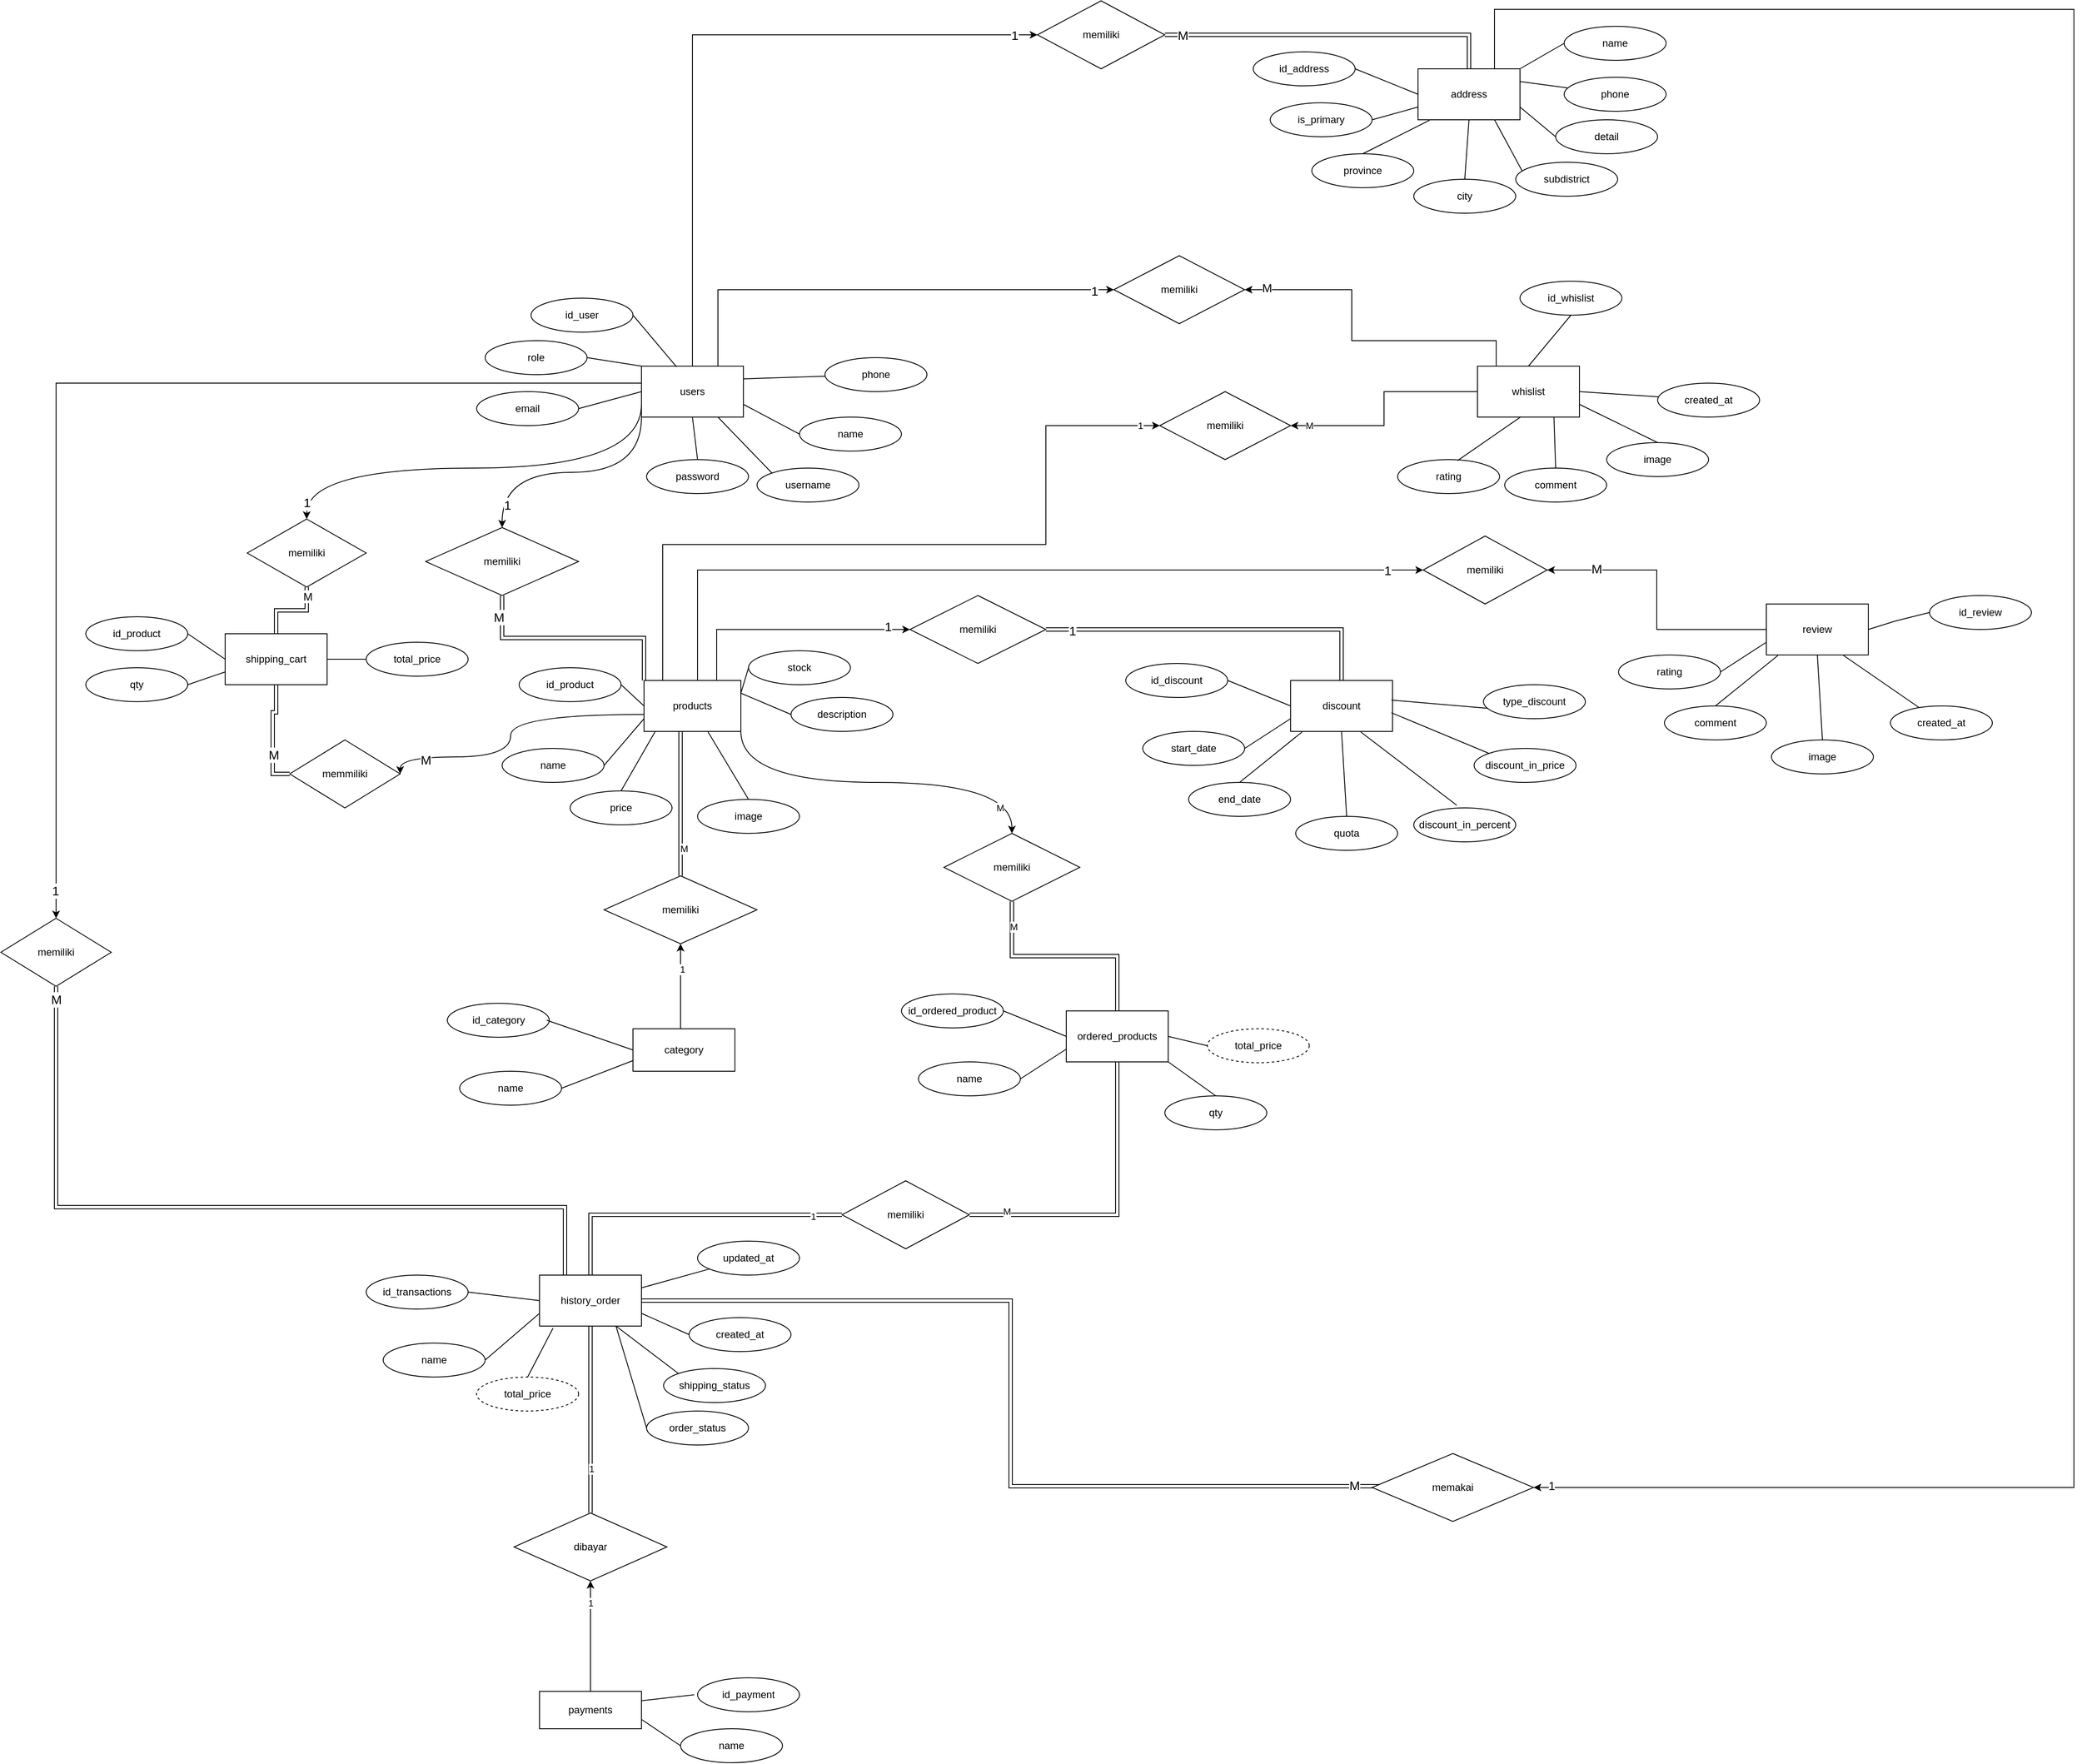 <mxfile version="24.4.9" type="device">
  <diagram name="Halaman-1" id="Becze33CYcbpXXtqgKFk">
    <mxGraphModel dx="3217" dy="2401" grid="1" gridSize="10" guides="1" tooltips="1" connect="1" arrows="1" fold="1" page="1" pageScale="1" pageWidth="827" pageHeight="1169" math="0" shadow="0">
      <root>
        <mxCell id="0" />
        <mxCell id="1" parent="0" />
        <mxCell id="c9S6Pdu7FSoXvYtG5_ky-173" style="rounded=0;orthogonalLoop=1;jettySize=auto;html=1;exitX=0.5;exitY=0;exitDx=0;exitDy=0;entryX=0;entryY=0.5;entryDx=0;entryDy=0;edgeStyle=orthogonalEdgeStyle;" parent="1" source="c9S6Pdu7FSoXvYtG5_ky-1" target="c9S6Pdu7FSoXvYtG5_ky-171" edge="1">
          <mxGeometry relative="1" as="geometry" />
        </mxCell>
        <mxCell id="c9S6Pdu7FSoXvYtG5_ky-220" value="1" style="edgeLabel;html=1;align=center;verticalAlign=middle;resizable=0;points=[];fontSize=15;" parent="c9S6Pdu7FSoXvYtG5_ky-173" vertex="1" connectable="0">
          <mxGeometry x="0.911" relative="1" as="geometry">
            <mxPoint x="8" as="offset" />
          </mxGeometry>
        </mxCell>
        <mxCell id="c9S6Pdu7FSoXvYtG5_ky-180" style="rounded=0;orthogonalLoop=1;jettySize=auto;html=1;exitX=0;exitY=1;exitDx=0;exitDy=0;entryX=0.5;entryY=0;entryDx=0;entryDy=0;edgeStyle=orthogonalEdgeStyle;elbow=vertical;curved=1;" parent="1" source="c9S6Pdu7FSoXvYtG5_ky-1" target="c9S6Pdu7FSoXvYtG5_ky-179" edge="1">
          <mxGeometry relative="1" as="geometry" />
        </mxCell>
        <mxCell id="c9S6Pdu7FSoXvYtG5_ky-238" value="1" style="edgeLabel;html=1;align=center;verticalAlign=middle;resizable=0;points=[];fontSize=15;" parent="c9S6Pdu7FSoXvYtG5_ky-180" vertex="1" connectable="0">
          <mxGeometry x="0.816" y="6" relative="1" as="geometry">
            <mxPoint as="offset" />
          </mxGeometry>
        </mxCell>
        <mxCell id="c9S6Pdu7FSoXvYtG5_ky-202" style="edgeStyle=orthogonalEdgeStyle;rounded=0;orthogonalLoop=1;jettySize=auto;html=1;exitX=0.75;exitY=0;exitDx=0;exitDy=0;entryX=0;entryY=0.5;entryDx=0;entryDy=0;" parent="1" source="c9S6Pdu7FSoXvYtG5_ky-1" target="c9S6Pdu7FSoXvYtG5_ky-200" edge="1">
          <mxGeometry relative="1" as="geometry">
            <mxPoint x="1040" y="120" as="targetPoint" />
            <Array as="points">
              <mxPoint x="504" y="120" />
            </Array>
          </mxGeometry>
        </mxCell>
        <mxCell id="c9S6Pdu7FSoXvYtG5_ky-222" value="1" style="edgeLabel;html=1;align=center;verticalAlign=middle;resizable=0;points=[];fontSize=15;" parent="c9S6Pdu7FSoXvYtG5_ky-202" vertex="1" connectable="0">
          <mxGeometry x="0.857" y="-1" relative="1" as="geometry">
            <mxPoint x="17" as="offset" />
          </mxGeometry>
        </mxCell>
        <mxCell id="c9S6Pdu7FSoXvYtG5_ky-1" value="users" style="rounded=0;whiteSpace=wrap;html=1;" parent="1" vertex="1">
          <mxGeometry x="414" y="210" width="120" height="60" as="geometry" />
        </mxCell>
        <mxCell id="c9S6Pdu7FSoXvYtG5_ky-2" value="id_user" style="ellipse;whiteSpace=wrap;html=1;" parent="1" vertex="1">
          <mxGeometry x="284" y="130" width="120" height="40" as="geometry" />
        </mxCell>
        <mxCell id="c9S6Pdu7FSoXvYtG5_ky-3" value="role" style="ellipse;whiteSpace=wrap;html=1;" parent="1" vertex="1">
          <mxGeometry x="230" y="180" width="120" height="40" as="geometry" />
        </mxCell>
        <mxCell id="c9S6Pdu7FSoXvYtG5_ky-4" value="email" style="ellipse;whiteSpace=wrap;html=1;" parent="1" vertex="1">
          <mxGeometry x="220" y="240" width="120" height="40" as="geometry" />
        </mxCell>
        <mxCell id="c9S6Pdu7FSoXvYtG5_ky-5" value="password" style="ellipse;whiteSpace=wrap;html=1;" parent="1" vertex="1">
          <mxGeometry x="420" y="320" width="120" height="40" as="geometry" />
        </mxCell>
        <mxCell id="c9S6Pdu7FSoXvYtG5_ky-6" value="username" style="ellipse;whiteSpace=wrap;html=1;" parent="1" vertex="1">
          <mxGeometry x="550" y="330" width="120" height="40" as="geometry" />
        </mxCell>
        <mxCell id="c9S6Pdu7FSoXvYtG5_ky-7" value="name&lt;span style=&quot;color: rgba(0, 0, 0, 0); font-family: monospace; font-size: 0px; text-align: start; text-wrap: nowrap;&quot;&gt;%3CmxGraphModel%3E%3Croot%3E%3CmxCell%20id%3D%220%22%2F%3E%3CmxCell%20id%3D%221%22%20parent%3D%220%22%2F%3E%3CmxCell%20id%3D%222%22%20value%3D%22username%22%20style%3D%22ellipse%3BwhiteSpace%3Dwrap%3Bhtml%3D1%3B%22%20vertex%3D%221%22%20parent%3D%221%22%3E%3CmxGeometry%20x%3D%22520%22%20y%3D%22320%22%20width%3D%22120%22%20height%3D%2240%22%20as%3D%22geometry%22%2F%3E%3C%2FmxCell%3E%3C%2Froot%3E%3C%2FmxGraphModel%3E&lt;/span&gt;" style="ellipse;whiteSpace=wrap;html=1;" parent="1" vertex="1">
          <mxGeometry x="600" y="270" width="120" height="40" as="geometry" />
        </mxCell>
        <mxCell id="c9S6Pdu7FSoXvYtG5_ky-8" value="phone" style="ellipse;whiteSpace=wrap;html=1;" parent="1" vertex="1">
          <mxGeometry x="630" y="200" width="120" height="40" as="geometry" />
        </mxCell>
        <mxCell id="c9S6Pdu7FSoXvYtG5_ky-9" value="" style="endArrow=none;html=1;rounded=0;exitX=1;exitY=0.5;exitDx=0;exitDy=0;entryX=0.344;entryY=0.014;entryDx=0;entryDy=0;entryPerimeter=0;" parent="1" source="c9S6Pdu7FSoXvYtG5_ky-2" target="c9S6Pdu7FSoXvYtG5_ky-1" edge="1">
          <mxGeometry width="50" height="50" relative="1" as="geometry">
            <mxPoint x="500" y="320" as="sourcePoint" />
            <mxPoint x="550" y="270" as="targetPoint" />
          </mxGeometry>
        </mxCell>
        <mxCell id="c9S6Pdu7FSoXvYtG5_ky-10" value="" style="endArrow=none;html=1;rounded=0;exitX=1;exitY=0.5;exitDx=0;exitDy=0;entryX=0;entryY=0;entryDx=0;entryDy=0;" parent="1" source="c9S6Pdu7FSoXvYtG5_ky-3" target="c9S6Pdu7FSoXvYtG5_ky-1" edge="1">
          <mxGeometry width="50" height="50" relative="1" as="geometry">
            <mxPoint x="410" y="330" as="sourcePoint" />
            <mxPoint x="460" y="280" as="targetPoint" />
          </mxGeometry>
        </mxCell>
        <mxCell id="c9S6Pdu7FSoXvYtG5_ky-11" value="" style="endArrow=none;html=1;rounded=0;exitX=1;exitY=0.5;exitDx=0;exitDy=0;entryX=0;entryY=0.5;entryDx=0;entryDy=0;" parent="1" source="c9S6Pdu7FSoXvYtG5_ky-4" target="c9S6Pdu7FSoXvYtG5_ky-1" edge="1">
          <mxGeometry width="50" height="50" relative="1" as="geometry">
            <mxPoint x="370" y="300" as="sourcePoint" />
            <mxPoint x="410" y="240" as="targetPoint" />
          </mxGeometry>
        </mxCell>
        <mxCell id="c9S6Pdu7FSoXvYtG5_ky-12" value="" style="endArrow=none;html=1;rounded=0;exitX=0.5;exitY=0;exitDx=0;exitDy=0;entryX=0.5;entryY=1;entryDx=0;entryDy=0;" parent="1" source="c9S6Pdu7FSoXvYtG5_ky-5" target="c9S6Pdu7FSoXvYtG5_ky-1" edge="1">
          <mxGeometry width="50" height="50" relative="1" as="geometry">
            <mxPoint x="364" y="340" as="sourcePoint" />
            <mxPoint x="438" y="281" as="targetPoint" />
          </mxGeometry>
        </mxCell>
        <mxCell id="c9S6Pdu7FSoXvYtG5_ky-13" value="" style="endArrow=none;html=1;rounded=0;exitX=0;exitY=0;exitDx=0;exitDy=0;entryX=0.75;entryY=1;entryDx=0;entryDy=0;" parent="1" source="c9S6Pdu7FSoXvYtG5_ky-6" target="c9S6Pdu7FSoXvYtG5_ky-1" edge="1">
          <mxGeometry width="50" height="50" relative="1" as="geometry">
            <mxPoint x="490" y="380" as="sourcePoint" />
            <mxPoint x="484" y="280" as="targetPoint" />
          </mxGeometry>
        </mxCell>
        <mxCell id="c9S6Pdu7FSoXvYtG5_ky-14" value="" style="endArrow=none;html=1;rounded=0;exitX=0;exitY=0.5;exitDx=0;exitDy=0;entryX=1;entryY=0.75;entryDx=0;entryDy=0;" parent="1" source="c9S6Pdu7FSoXvYtG5_ky-7" target="c9S6Pdu7FSoXvYtG5_ky-1" edge="1">
          <mxGeometry width="50" height="50" relative="1" as="geometry">
            <mxPoint x="559" y="353" as="sourcePoint" />
            <mxPoint x="514" y="280" as="targetPoint" />
          </mxGeometry>
        </mxCell>
        <mxCell id="c9S6Pdu7FSoXvYtG5_ky-15" value="" style="endArrow=none;html=1;rounded=0;entryX=1;entryY=0.25;entryDx=0;entryDy=0;" parent="1" source="c9S6Pdu7FSoXvYtG5_ky-8" target="c9S6Pdu7FSoXvYtG5_ky-1" edge="1">
          <mxGeometry width="50" height="50" relative="1" as="geometry">
            <mxPoint x="610" y="300" as="sourcePoint" />
            <mxPoint x="544" y="265" as="targetPoint" />
          </mxGeometry>
        </mxCell>
        <mxCell id="c9S6Pdu7FSoXvYtG5_ky-174" style="edgeStyle=orthogonalEdgeStyle;rounded=0;orthogonalLoop=1;jettySize=auto;html=1;exitX=0.5;exitY=0;exitDx=0;exitDy=0;entryX=1;entryY=0.5;entryDx=0;entryDy=0;shape=link;" parent="1" source="c9S6Pdu7FSoXvYtG5_ky-16" target="c9S6Pdu7FSoXvYtG5_ky-171" edge="1">
          <mxGeometry relative="1" as="geometry" />
        </mxCell>
        <mxCell id="c9S6Pdu7FSoXvYtG5_ky-221" value="M" style="edgeLabel;html=1;align=center;verticalAlign=middle;resizable=0;points=[];fontSize=15;" parent="c9S6Pdu7FSoXvYtG5_ky-174" vertex="1" connectable="0">
          <mxGeometry x="0.812" relative="1" as="geometry">
            <mxPoint x="-17" as="offset" />
          </mxGeometry>
        </mxCell>
        <mxCell id="c9S6Pdu7FSoXvYtG5_ky-218" style="edgeStyle=orthogonalEdgeStyle;rounded=0;orthogonalLoop=1;jettySize=auto;html=1;exitX=0.75;exitY=0;exitDx=0;exitDy=0;entryX=1;entryY=0.5;entryDx=0;entryDy=0;" parent="1" source="c9S6Pdu7FSoXvYtG5_ky-16" target="c9S6Pdu7FSoXvYtG5_ky-217" edge="1">
          <mxGeometry relative="1" as="geometry">
            <Array as="points">
              <mxPoint x="1418" y="-210" />
              <mxPoint x="2100" y="-210" />
              <mxPoint x="2100" y="1530" />
            </Array>
          </mxGeometry>
        </mxCell>
        <mxCell id="c9S6Pdu7FSoXvYtG5_ky-235" value="1" style="edgeLabel;html=1;align=center;verticalAlign=middle;resizable=0;points=[];fontSize=14;" parent="c9S6Pdu7FSoXvYtG5_ky-218" vertex="1" connectable="0">
          <mxGeometry x="0.976" y="-2" relative="1" as="geometry">
            <mxPoint x="-17" as="offset" />
          </mxGeometry>
        </mxCell>
        <mxCell id="c9S6Pdu7FSoXvYtG5_ky-16" value="address" style="rounded=0;whiteSpace=wrap;html=1;" parent="1" vertex="1">
          <mxGeometry x="1328" y="-140" width="120" height="60" as="geometry" />
        </mxCell>
        <mxCell id="c9S6Pdu7FSoXvYtG5_ky-17" value="id_address" style="ellipse;whiteSpace=wrap;html=1;" parent="1" vertex="1">
          <mxGeometry x="1134" y="-160" width="120" height="40" as="geometry" />
        </mxCell>
        <mxCell id="c9S6Pdu7FSoXvYtG5_ky-18" value="is_primary" style="ellipse;whiteSpace=wrap;html=1;" parent="1" vertex="1">
          <mxGeometry x="1154" y="-100" width="120" height="40" as="geometry" />
        </mxCell>
        <mxCell id="c9S6Pdu7FSoXvYtG5_ky-19" value="province" style="ellipse;whiteSpace=wrap;html=1;" parent="1" vertex="1">
          <mxGeometry x="1203" y="-40" width="120" height="40" as="geometry" />
        </mxCell>
        <mxCell id="c9S6Pdu7FSoXvYtG5_ky-20" value="city" style="ellipse;whiteSpace=wrap;html=1;" parent="1" vertex="1">
          <mxGeometry x="1323" y="-10" width="120" height="40" as="geometry" />
        </mxCell>
        <mxCell id="c9S6Pdu7FSoXvYtG5_ky-21" value="subdistrict" style="ellipse;whiteSpace=wrap;html=1;" parent="1" vertex="1">
          <mxGeometry x="1443" y="-30" width="120" height="40" as="geometry" />
        </mxCell>
        <mxCell id="c9S6Pdu7FSoXvYtG5_ky-22" value="detail" style="ellipse;whiteSpace=wrap;html=1;" parent="1" vertex="1">
          <mxGeometry x="1490" y="-80" width="120" height="40" as="geometry" />
        </mxCell>
        <mxCell id="c9S6Pdu7FSoXvYtG5_ky-23" value="phone" style="ellipse;whiteSpace=wrap;html=1;" parent="1" vertex="1">
          <mxGeometry x="1500" y="-130" width="120" height="40" as="geometry" />
        </mxCell>
        <mxCell id="c9S6Pdu7FSoXvYtG5_ky-24" value="" style="endArrow=none;html=1;rounded=0;exitX=1;exitY=0.5;exitDx=0;exitDy=0;entryX=0;entryY=0.5;entryDx=0;entryDy=0;" parent="1" source="c9S6Pdu7FSoXvYtG5_ky-17" target="c9S6Pdu7FSoXvYtG5_ky-16" edge="1">
          <mxGeometry width="50" height="50" relative="1" as="geometry">
            <mxPoint x="1414" y="-30" as="sourcePoint" />
            <mxPoint x="1464" y="-80" as="targetPoint" />
          </mxGeometry>
        </mxCell>
        <mxCell id="c9S6Pdu7FSoXvYtG5_ky-25" value="" style="endArrow=none;html=1;rounded=0;exitX=1;exitY=0.5;exitDx=0;exitDy=0;entryX=0;entryY=0.75;entryDx=0;entryDy=0;" parent="1" source="c9S6Pdu7FSoXvYtG5_ky-18" target="c9S6Pdu7FSoXvYtG5_ky-16" edge="1">
          <mxGeometry width="50" height="50" relative="1" as="geometry">
            <mxPoint x="1324" y="-20" as="sourcePoint" />
            <mxPoint x="1374" y="-70" as="targetPoint" />
          </mxGeometry>
        </mxCell>
        <mxCell id="c9S6Pdu7FSoXvYtG5_ky-26" value="" style="endArrow=none;html=1;rounded=0;exitX=0.5;exitY=0;exitDx=0;exitDy=0;entryX=0.113;entryY=1.01;entryDx=0;entryDy=0;entryPerimeter=0;" parent="1" source="c9S6Pdu7FSoXvYtG5_ky-19" target="c9S6Pdu7FSoXvYtG5_ky-16" edge="1">
          <mxGeometry width="50" height="50" relative="1" as="geometry">
            <mxPoint x="1284" y="-50" as="sourcePoint" />
            <mxPoint x="1334" y="-70" as="targetPoint" />
          </mxGeometry>
        </mxCell>
        <mxCell id="c9S6Pdu7FSoXvYtG5_ky-27" value="" style="endArrow=none;html=1;rounded=0;exitX=0.5;exitY=0;exitDx=0;exitDy=0;entryX=0.5;entryY=1;entryDx=0;entryDy=0;" parent="1" source="c9S6Pdu7FSoXvYtG5_ky-20" target="c9S6Pdu7FSoXvYtG5_ky-16" edge="1">
          <mxGeometry width="50" height="50" relative="1" as="geometry">
            <mxPoint x="1278" y="-10" as="sourcePoint" />
            <mxPoint x="1352" y="-69" as="targetPoint" />
          </mxGeometry>
        </mxCell>
        <mxCell id="c9S6Pdu7FSoXvYtG5_ky-28" value="" style="endArrow=none;html=1;rounded=0;exitX=0.063;exitY=0.255;exitDx=0;exitDy=0;entryX=0.75;entryY=1;entryDx=0;entryDy=0;exitPerimeter=0;" parent="1" source="c9S6Pdu7FSoXvYtG5_ky-21" target="c9S6Pdu7FSoXvYtG5_ky-16" edge="1">
          <mxGeometry width="50" height="50" relative="1" as="geometry">
            <mxPoint x="1404" y="30" as="sourcePoint" />
            <mxPoint x="1398" y="-70" as="targetPoint" />
          </mxGeometry>
        </mxCell>
        <mxCell id="c9S6Pdu7FSoXvYtG5_ky-29" value="" style="endArrow=none;html=1;rounded=0;exitX=0;exitY=0.5;exitDx=0;exitDy=0;entryX=1;entryY=0.75;entryDx=0;entryDy=0;" parent="1" source="c9S6Pdu7FSoXvYtG5_ky-22" target="c9S6Pdu7FSoXvYtG5_ky-16" edge="1">
          <mxGeometry width="50" height="50" relative="1" as="geometry">
            <mxPoint x="1473" y="3" as="sourcePoint" />
            <mxPoint x="1428" y="-70" as="targetPoint" />
          </mxGeometry>
        </mxCell>
        <mxCell id="c9S6Pdu7FSoXvYtG5_ky-30" value="" style="endArrow=none;html=1;rounded=0;entryX=1;entryY=0.25;entryDx=0;entryDy=0;" parent="1" source="c9S6Pdu7FSoXvYtG5_ky-23" target="c9S6Pdu7FSoXvYtG5_ky-16" edge="1">
          <mxGeometry width="50" height="50" relative="1" as="geometry">
            <mxPoint x="1524" y="-50" as="sourcePoint" />
            <mxPoint x="1458" y="-85" as="targetPoint" />
          </mxGeometry>
        </mxCell>
        <mxCell id="c9S6Pdu7FSoXvYtG5_ky-176" style="edgeStyle=orthogonalEdgeStyle;rounded=0;orthogonalLoop=1;jettySize=auto;html=1;entryX=0;entryY=0.5;entryDx=0;entryDy=0;exitX=0.75;exitY=0;exitDx=0;exitDy=0;" parent="1" source="c9S6Pdu7FSoXvYtG5_ky-31" target="c9S6Pdu7FSoXvYtG5_ky-175" edge="1">
          <mxGeometry relative="1" as="geometry" />
        </mxCell>
        <mxCell id="c9S6Pdu7FSoXvYtG5_ky-249" value="1" style="edgeLabel;html=1;align=center;verticalAlign=middle;resizable=0;points=[];fontSize=15;" parent="c9S6Pdu7FSoXvYtG5_ky-176" vertex="1" connectable="0">
          <mxGeometry x="0.819" y="4" relative="1" as="geometry">
            <mxPoint as="offset" />
          </mxGeometry>
        </mxCell>
        <mxCell id="c9S6Pdu7FSoXvYtG5_ky-182" style="edgeStyle=orthogonalEdgeStyle;rounded=0;orthogonalLoop=1;jettySize=auto;html=1;exitX=0;exitY=0;exitDx=0;exitDy=0;entryX=0.5;entryY=1;entryDx=0;entryDy=0;shape=link;curved=1;" parent="1" source="c9S6Pdu7FSoXvYtG5_ky-31" target="c9S6Pdu7FSoXvYtG5_ky-179" edge="1">
          <mxGeometry relative="1" as="geometry" />
        </mxCell>
        <mxCell id="c9S6Pdu7FSoXvYtG5_ky-239" value="M" style="edgeLabel;html=1;align=center;verticalAlign=middle;resizable=0;points=[];fontSize=15;" parent="c9S6Pdu7FSoXvYtG5_ky-182" vertex="1" connectable="0">
          <mxGeometry x="0.817" y="4" relative="1" as="geometry">
            <mxPoint as="offset" />
          </mxGeometry>
        </mxCell>
        <mxCell id="c9S6Pdu7FSoXvYtG5_ky-184" style="edgeStyle=elbowEdgeStyle;rounded=0;orthogonalLoop=1;jettySize=auto;html=1;entryX=0.5;entryY=0;entryDx=0;entryDy=0;shape=link;" parent="1" source="c9S6Pdu7FSoXvYtG5_ky-31" target="c9S6Pdu7FSoXvYtG5_ky-183" edge="1">
          <mxGeometry relative="1" as="geometry" />
        </mxCell>
        <mxCell id="c9S6Pdu7FSoXvYtG5_ky-247" value="M" style="edgeLabel;html=1;align=center;verticalAlign=middle;resizable=0;points=[];" parent="c9S6Pdu7FSoXvYtG5_ky-184" vertex="1" connectable="0">
          <mxGeometry x="0.626" y="4" relative="1" as="geometry">
            <mxPoint as="offset" />
          </mxGeometry>
        </mxCell>
        <mxCell id="c9S6Pdu7FSoXvYtG5_ky-188" style="edgeStyle=orthogonalEdgeStyle;rounded=0;orthogonalLoop=1;jettySize=auto;html=1;entryX=1;entryY=0.5;entryDx=0;entryDy=0;curved=1;" parent="1" source="c9S6Pdu7FSoXvYtG5_ky-31" target="c9S6Pdu7FSoXvYtG5_ky-187" edge="1">
          <mxGeometry relative="1" as="geometry">
            <Array as="points">
              <mxPoint x="260" y="620" />
              <mxPoint x="260" y="670" />
              <mxPoint x="130" y="670" />
            </Array>
          </mxGeometry>
        </mxCell>
        <mxCell id="c9S6Pdu7FSoXvYtG5_ky-237" value="M" style="edgeLabel;html=1;align=center;verticalAlign=middle;resizable=0;points=[];fontSize=15;" parent="c9S6Pdu7FSoXvYtG5_ky-188" vertex="1" connectable="0">
          <mxGeometry x="0.717" y="3" relative="1" as="geometry">
            <mxPoint x="-1" as="offset" />
          </mxGeometry>
        </mxCell>
        <mxCell id="c9S6Pdu7FSoXvYtG5_ky-205" style="edgeStyle=orthogonalEdgeStyle;rounded=0;orthogonalLoop=1;jettySize=auto;html=1;exitX=0.25;exitY=0;exitDx=0;exitDy=0;entryX=0;entryY=0.5;entryDx=0;entryDy=0;" parent="1" source="c9S6Pdu7FSoXvYtG5_ky-31" target="c9S6Pdu7FSoXvYtG5_ky-201" edge="1">
          <mxGeometry relative="1" as="geometry">
            <Array as="points">
              <mxPoint x="439" y="420" />
              <mxPoint x="890" y="420" />
              <mxPoint x="890" y="280" />
            </Array>
          </mxGeometry>
        </mxCell>
        <mxCell id="c9S6Pdu7FSoXvYtG5_ky-225" value="1" style="edgeLabel;html=1;align=center;verticalAlign=middle;resizable=0;points=[];" parent="c9S6Pdu7FSoXvYtG5_ky-205" vertex="1" connectable="0">
          <mxGeometry x="0.876" y="3" relative="1" as="geometry">
            <mxPoint x="32" y="3" as="offset" />
          </mxGeometry>
        </mxCell>
        <mxCell id="c9S6Pdu7FSoXvYtG5_ky-209" style="edgeStyle=elbowEdgeStyle;rounded=0;orthogonalLoop=1;jettySize=auto;html=1;entryX=0;entryY=0.5;entryDx=0;entryDy=0;" parent="1" source="c9S6Pdu7FSoXvYtG5_ky-31" target="c9S6Pdu7FSoXvYtG5_ky-207" edge="1">
          <mxGeometry relative="1" as="geometry">
            <Array as="points">
              <mxPoint x="480" y="490" />
            </Array>
          </mxGeometry>
        </mxCell>
        <mxCell id="c9S6Pdu7FSoXvYtG5_ky-226" value="1" style="edgeLabel;html=1;align=center;verticalAlign=middle;resizable=0;points=[];fontSize=15;" parent="c9S6Pdu7FSoXvYtG5_ky-209" vertex="1" connectable="0">
          <mxGeometry x="0.914" relative="1" as="geometry">
            <mxPoint as="offset" />
          </mxGeometry>
        </mxCell>
        <mxCell id="c9S6Pdu7FSoXvYtG5_ky-31" value="products" style="rounded=0;whiteSpace=wrap;html=1;" parent="1" vertex="1">
          <mxGeometry x="417" y="580" width="114" height="60" as="geometry" />
        </mxCell>
        <mxCell id="c9S6Pdu7FSoXvYtG5_ky-32" value="id_product" style="ellipse;whiteSpace=wrap;html=1;" parent="1" vertex="1">
          <mxGeometry x="270" y="565" width="120" height="40" as="geometry" />
        </mxCell>
        <mxCell id="c9S6Pdu7FSoXvYtG5_ky-33" value="name" style="ellipse;whiteSpace=wrap;html=1;" parent="1" vertex="1">
          <mxGeometry x="250" y="660" width="120" height="40" as="geometry" />
        </mxCell>
        <mxCell id="c9S6Pdu7FSoXvYtG5_ky-34" value="price" style="ellipse;whiteSpace=wrap;html=1;" parent="1" vertex="1">
          <mxGeometry x="330" y="710" width="120" height="40" as="geometry" />
        </mxCell>
        <mxCell id="c9S6Pdu7FSoXvYtG5_ky-35" value="image" style="ellipse;whiteSpace=wrap;html=1;" parent="1" vertex="1">
          <mxGeometry x="480" y="720" width="120" height="40" as="geometry" />
        </mxCell>
        <mxCell id="c9S6Pdu7FSoXvYtG5_ky-36" value="description" style="ellipse;whiteSpace=wrap;html=1;" parent="1" vertex="1">
          <mxGeometry x="590" y="600" width="120" height="40" as="geometry" />
        </mxCell>
        <mxCell id="c9S6Pdu7FSoXvYtG5_ky-37" value="stock" style="ellipse;whiteSpace=wrap;html=1;" parent="1" vertex="1">
          <mxGeometry x="540" y="545" width="120" height="40" as="geometry" />
        </mxCell>
        <mxCell id="c9S6Pdu7FSoXvYtG5_ky-39" value="" style="endArrow=none;html=1;rounded=0;exitX=1;exitY=0.5;exitDx=0;exitDy=0;entryX=0;entryY=0.5;entryDx=0;entryDy=0;" parent="1" source="c9S6Pdu7FSoXvYtG5_ky-32" target="c9S6Pdu7FSoXvYtG5_ky-31" edge="1">
          <mxGeometry width="50" height="50" relative="1" as="geometry">
            <mxPoint x="490" y="700" as="sourcePoint" />
            <mxPoint x="540" y="650" as="targetPoint" />
          </mxGeometry>
        </mxCell>
        <mxCell id="c9S6Pdu7FSoXvYtG5_ky-40" value="" style="endArrow=none;html=1;rounded=0;exitX=1;exitY=0.5;exitDx=0;exitDy=0;entryX=0;entryY=0.75;entryDx=0;entryDy=0;" parent="1" source="c9S6Pdu7FSoXvYtG5_ky-33" target="c9S6Pdu7FSoXvYtG5_ky-31" edge="1">
          <mxGeometry width="50" height="50" relative="1" as="geometry">
            <mxPoint x="400" y="710" as="sourcePoint" />
            <mxPoint x="450" y="660" as="targetPoint" />
          </mxGeometry>
        </mxCell>
        <mxCell id="c9S6Pdu7FSoXvYtG5_ky-41" value="" style="endArrow=none;html=1;rounded=0;exitX=0.5;exitY=0;exitDx=0;exitDy=0;entryX=0.113;entryY=1.01;entryDx=0;entryDy=0;entryPerimeter=0;" parent="1" source="c9S6Pdu7FSoXvYtG5_ky-34" target="c9S6Pdu7FSoXvYtG5_ky-31" edge="1">
          <mxGeometry width="50" height="50" relative="1" as="geometry">
            <mxPoint x="360" y="680" as="sourcePoint" />
            <mxPoint x="410" y="660" as="targetPoint" />
          </mxGeometry>
        </mxCell>
        <mxCell id="c9S6Pdu7FSoXvYtG5_ky-42" value="" style="endArrow=none;html=1;rounded=0;exitX=0.5;exitY=0;exitDx=0;exitDy=0;" parent="1" source="c9S6Pdu7FSoXvYtG5_ky-35" target="c9S6Pdu7FSoXvYtG5_ky-31" edge="1">
          <mxGeometry width="50" height="50" relative="1" as="geometry">
            <mxPoint x="354" y="720" as="sourcePoint" />
            <mxPoint x="428" y="661" as="targetPoint" />
          </mxGeometry>
        </mxCell>
        <mxCell id="c9S6Pdu7FSoXvYtG5_ky-43" value="" style="endArrow=none;html=1;rounded=0;exitX=0;exitY=0.5;exitDx=0;exitDy=0;entryX=1;entryY=0.25;entryDx=0;entryDy=0;" parent="1" source="c9S6Pdu7FSoXvYtG5_ky-36" target="c9S6Pdu7FSoXvYtG5_ky-31" edge="1">
          <mxGeometry width="50" height="50" relative="1" as="geometry">
            <mxPoint x="480" y="760" as="sourcePoint" />
            <mxPoint x="474" y="660" as="targetPoint" />
          </mxGeometry>
        </mxCell>
        <mxCell id="c9S6Pdu7FSoXvYtG5_ky-44" value="" style="endArrow=none;html=1;rounded=0;exitX=0;exitY=0.5;exitDx=0;exitDy=0;entryX=1;entryY=0.25;entryDx=0;entryDy=0;" parent="1" source="c9S6Pdu7FSoXvYtG5_ky-37" target="c9S6Pdu7FSoXvYtG5_ky-31" edge="1">
          <mxGeometry width="50" height="50" relative="1" as="geometry">
            <mxPoint x="549" y="733" as="sourcePoint" />
            <mxPoint x="504" y="660" as="targetPoint" />
          </mxGeometry>
        </mxCell>
        <mxCell id="c9S6Pdu7FSoXvYtG5_ky-177" style="edgeStyle=orthogonalEdgeStyle;rounded=0;orthogonalLoop=1;jettySize=auto;html=1;entryX=1;entryY=0.5;entryDx=0;entryDy=0;exitX=0.5;exitY=0;exitDx=0;exitDy=0;shape=link;" parent="1" source="c9S6Pdu7FSoXvYtG5_ky-46" target="c9S6Pdu7FSoXvYtG5_ky-175" edge="1">
          <mxGeometry relative="1" as="geometry" />
        </mxCell>
        <mxCell id="c9S6Pdu7FSoXvYtG5_ky-250" value="1" style="edgeLabel;html=1;align=center;verticalAlign=middle;resizable=0;points=[];fontSize=15;" parent="c9S6Pdu7FSoXvYtG5_ky-177" vertex="1" connectable="0">
          <mxGeometry x="0.847" y="1" relative="1" as="geometry">
            <mxPoint as="offset" />
          </mxGeometry>
        </mxCell>
        <mxCell id="c9S6Pdu7FSoXvYtG5_ky-46" value="discount" style="rounded=0;whiteSpace=wrap;html=1;" parent="1" vertex="1">
          <mxGeometry x="1178" y="580" width="120" height="60" as="geometry" />
        </mxCell>
        <mxCell id="c9S6Pdu7FSoXvYtG5_ky-47" value="id_discount" style="ellipse;whiteSpace=wrap;html=1;" parent="1" vertex="1">
          <mxGeometry x="984" y="560" width="120" height="40" as="geometry" />
        </mxCell>
        <mxCell id="c9S6Pdu7FSoXvYtG5_ky-48" value="start_date" style="ellipse;whiteSpace=wrap;html=1;" parent="1" vertex="1">
          <mxGeometry x="1004" y="640" width="120" height="40" as="geometry" />
        </mxCell>
        <mxCell id="c9S6Pdu7FSoXvYtG5_ky-49" value="end_date" style="ellipse;whiteSpace=wrap;html=1;" parent="1" vertex="1">
          <mxGeometry x="1058" y="700" width="120" height="40" as="geometry" />
        </mxCell>
        <mxCell id="c9S6Pdu7FSoXvYtG5_ky-50" value="quota" style="ellipse;whiteSpace=wrap;html=1;" parent="1" vertex="1">
          <mxGeometry x="1184" y="740" width="120" height="40" as="geometry" />
        </mxCell>
        <mxCell id="c9S6Pdu7FSoXvYtG5_ky-53" value="" style="endArrow=none;html=1;rounded=0;exitX=1;exitY=0.5;exitDx=0;exitDy=0;entryX=0;entryY=0.5;entryDx=0;entryDy=0;" parent="1" source="c9S6Pdu7FSoXvYtG5_ky-47" target="c9S6Pdu7FSoXvYtG5_ky-46" edge="1">
          <mxGeometry width="50" height="50" relative="1" as="geometry">
            <mxPoint x="1264" y="690" as="sourcePoint" />
            <mxPoint x="1314" y="640" as="targetPoint" />
          </mxGeometry>
        </mxCell>
        <mxCell id="c9S6Pdu7FSoXvYtG5_ky-54" value="" style="endArrow=none;html=1;rounded=0;exitX=1;exitY=0.5;exitDx=0;exitDy=0;entryX=0;entryY=0.75;entryDx=0;entryDy=0;" parent="1" source="c9S6Pdu7FSoXvYtG5_ky-48" target="c9S6Pdu7FSoXvYtG5_ky-46" edge="1">
          <mxGeometry width="50" height="50" relative="1" as="geometry">
            <mxPoint x="1174" y="700" as="sourcePoint" />
            <mxPoint x="1224" y="650" as="targetPoint" />
          </mxGeometry>
        </mxCell>
        <mxCell id="c9S6Pdu7FSoXvYtG5_ky-55" value="" style="endArrow=none;html=1;rounded=0;exitX=0.5;exitY=0;exitDx=0;exitDy=0;entryX=0.113;entryY=1.01;entryDx=0;entryDy=0;entryPerimeter=0;" parent="1" source="c9S6Pdu7FSoXvYtG5_ky-49" target="c9S6Pdu7FSoXvYtG5_ky-46" edge="1">
          <mxGeometry width="50" height="50" relative="1" as="geometry">
            <mxPoint x="1134" y="670" as="sourcePoint" />
            <mxPoint x="1184" y="650" as="targetPoint" />
          </mxGeometry>
        </mxCell>
        <mxCell id="c9S6Pdu7FSoXvYtG5_ky-56" value="" style="endArrow=none;html=1;rounded=0;exitX=0.5;exitY=0;exitDx=0;exitDy=0;entryX=0.5;entryY=1;entryDx=0;entryDy=0;" parent="1" source="c9S6Pdu7FSoXvYtG5_ky-50" target="c9S6Pdu7FSoXvYtG5_ky-46" edge="1">
          <mxGeometry width="50" height="50" relative="1" as="geometry">
            <mxPoint x="1128" y="710" as="sourcePoint" />
            <mxPoint x="1202" y="651" as="targetPoint" />
          </mxGeometry>
        </mxCell>
        <mxCell id="c9S6Pdu7FSoXvYtG5_ky-185" style="edgeStyle=elbowEdgeStyle;rounded=0;orthogonalLoop=1;jettySize=auto;html=1;entryX=0.5;entryY=1;entryDx=0;entryDy=0;" parent="1" source="c9S6Pdu7FSoXvYtG5_ky-59" target="c9S6Pdu7FSoXvYtG5_ky-183" edge="1">
          <mxGeometry relative="1" as="geometry" />
        </mxCell>
        <mxCell id="c9S6Pdu7FSoXvYtG5_ky-248" value="1" style="edgeLabel;html=1;align=center;verticalAlign=middle;resizable=0;points=[];" parent="c9S6Pdu7FSoXvYtG5_ky-185" vertex="1" connectable="0">
          <mxGeometry x="0.399" y="-2" relative="1" as="geometry">
            <mxPoint as="offset" />
          </mxGeometry>
        </mxCell>
        <mxCell id="c9S6Pdu7FSoXvYtG5_ky-59" value="category" style="rounded=0;whiteSpace=wrap;html=1;" parent="1" vertex="1">
          <mxGeometry x="404" y="990" width="120" height="50" as="geometry" />
        </mxCell>
        <mxCell id="c9S6Pdu7FSoXvYtG5_ky-60" value="id_category" style="ellipse;whiteSpace=wrap;html=1;" parent="1" vertex="1">
          <mxGeometry x="185.5" y="960" width="120" height="40" as="geometry" />
        </mxCell>
        <mxCell id="c9S6Pdu7FSoXvYtG5_ky-61" value="name" style="ellipse;whiteSpace=wrap;html=1;" parent="1" vertex="1">
          <mxGeometry x="200" y="1040" width="120" height="40" as="geometry" />
        </mxCell>
        <mxCell id="c9S6Pdu7FSoXvYtG5_ky-66" value="" style="endArrow=none;html=1;rounded=0;exitX=1;exitY=0.5;exitDx=0;exitDy=0;entryX=0;entryY=0.5;entryDx=0;entryDy=0;" parent="1" target="c9S6Pdu7FSoXvYtG5_ky-59" edge="1">
          <mxGeometry width="50" height="50" relative="1" as="geometry">
            <mxPoint x="302.5" y="980" as="sourcePoint" />
            <mxPoint x="512.5" y="1040" as="targetPoint" />
          </mxGeometry>
        </mxCell>
        <mxCell id="c9S6Pdu7FSoXvYtG5_ky-67" value="" style="endArrow=none;html=1;rounded=0;entryX=0;entryY=0.75;entryDx=0;entryDy=0;" parent="1" target="c9S6Pdu7FSoXvYtG5_ky-59" edge="1">
          <mxGeometry width="50" height="50" relative="1" as="geometry">
            <mxPoint x="320" y="1060" as="sourcePoint" />
            <mxPoint x="422.5" y="1050" as="targetPoint" />
          </mxGeometry>
        </mxCell>
        <mxCell id="c9S6Pdu7FSoXvYtG5_ky-191" style="edgeStyle=orthogonalEdgeStyle;rounded=0;orthogonalLoop=1;jettySize=auto;html=1;entryX=0;entryY=0.5;entryDx=0;entryDy=0;curved=1;shape=link;" parent="1" source="c9S6Pdu7FSoXvYtG5_ky-72" target="c9S6Pdu7FSoXvYtG5_ky-187" edge="1">
          <mxGeometry relative="1" as="geometry" />
        </mxCell>
        <mxCell id="c9S6Pdu7FSoXvYtG5_ky-236" value="M" style="edgeLabel;html=1;align=center;verticalAlign=middle;resizable=0;points=[];fontSize=15;" parent="c9S6Pdu7FSoXvYtG5_ky-191" vertex="1" connectable="0">
          <mxGeometry x="0.316" y="1" relative="1" as="geometry">
            <mxPoint y="1" as="offset" />
          </mxGeometry>
        </mxCell>
        <mxCell id="c9S6Pdu7FSoXvYtG5_ky-241" style="edgeStyle=orthogonalEdgeStyle;rounded=0;orthogonalLoop=1;jettySize=auto;html=1;exitX=0.5;exitY=0;exitDx=0;exitDy=0;entryX=0.5;entryY=1;entryDx=0;entryDy=0;curved=1;shape=link;" parent="1" source="c9S6Pdu7FSoXvYtG5_ky-72" target="c9S6Pdu7FSoXvYtG5_ky-240" edge="1">
          <mxGeometry relative="1" as="geometry" />
        </mxCell>
        <mxCell id="c9S6Pdu7FSoXvYtG5_ky-243" value="M" style="edgeLabel;html=1;align=center;verticalAlign=middle;resizable=0;points=[];fontSize=13;" parent="c9S6Pdu7FSoXvYtG5_ky-241" vertex="1" connectable="0">
          <mxGeometry x="0.124" y="2" relative="1" as="geometry">
            <mxPoint x="13" y="-15" as="offset" />
          </mxGeometry>
        </mxCell>
        <mxCell id="c9S6Pdu7FSoXvYtG5_ky-72" value="shipping_cart" style="rounded=0;whiteSpace=wrap;html=1;" parent="1" vertex="1">
          <mxGeometry x="-76" y="525" width="120" height="60" as="geometry" />
        </mxCell>
        <mxCell id="c9S6Pdu7FSoXvYtG5_ky-73" value="id_product" style="ellipse;whiteSpace=wrap;html=1;" parent="1" vertex="1">
          <mxGeometry x="-240" y="505" width="120" height="40" as="geometry" />
        </mxCell>
        <mxCell id="c9S6Pdu7FSoXvYtG5_ky-74" value="qty" style="ellipse;whiteSpace=wrap;html=1;" parent="1" vertex="1">
          <mxGeometry x="-240" y="565" width="120" height="40" as="geometry" />
        </mxCell>
        <mxCell id="c9S6Pdu7FSoXvYtG5_ky-75" value="" style="endArrow=none;html=1;rounded=0;exitX=1;exitY=0.5;exitDx=0;exitDy=0;entryX=0;entryY=0.5;entryDx=0;entryDy=0;" parent="1" source="c9S6Pdu7FSoXvYtG5_ky-73" target="c9S6Pdu7FSoXvYtG5_ky-72" edge="1">
          <mxGeometry width="50" height="50" relative="1" as="geometry">
            <mxPoint x="10" y="635" as="sourcePoint" />
            <mxPoint x="60" y="585" as="targetPoint" />
          </mxGeometry>
        </mxCell>
        <mxCell id="c9S6Pdu7FSoXvYtG5_ky-76" value="" style="endArrow=none;html=1;rounded=0;exitX=1;exitY=0.5;exitDx=0;exitDy=0;entryX=0;entryY=0.75;entryDx=0;entryDy=0;" parent="1" source="c9S6Pdu7FSoXvYtG5_ky-74" target="c9S6Pdu7FSoXvYtG5_ky-72" edge="1">
          <mxGeometry width="50" height="50" relative="1" as="geometry">
            <mxPoint x="-80" y="645" as="sourcePoint" />
            <mxPoint x="-30" y="595" as="targetPoint" />
          </mxGeometry>
        </mxCell>
        <mxCell id="c9S6Pdu7FSoXvYtG5_ky-77" value="total_price" style="ellipse;whiteSpace=wrap;html=1;" parent="1" vertex="1">
          <mxGeometry x="90" y="535" width="120" height="40" as="geometry" />
        </mxCell>
        <mxCell id="c9S6Pdu7FSoXvYtG5_ky-78" value="" style="endArrow=none;html=1;rounded=0;exitX=0;exitY=0.5;exitDx=0;exitDy=0;entryX=1;entryY=0.5;entryDx=0;entryDy=0;" parent="1" source="c9S6Pdu7FSoXvYtG5_ky-77" target="c9S6Pdu7FSoXvYtG5_ky-72" edge="1">
          <mxGeometry width="50" height="50" relative="1" as="geometry">
            <mxPoint x="20" y="700" as="sourcePoint" />
            <mxPoint x="24" y="625" as="targetPoint" />
          </mxGeometry>
        </mxCell>
        <mxCell id="c9S6Pdu7FSoXvYtG5_ky-197" style="edgeStyle=orthogonalEdgeStyle;rounded=0;orthogonalLoop=1;jettySize=auto;html=1;exitX=0.5;exitY=0;exitDx=0;exitDy=0;entryX=0;entryY=0.5;entryDx=0;entryDy=0;curved=1;shape=link;" parent="1" source="c9S6Pdu7FSoXvYtG5_ky-79" target="c9S6Pdu7FSoXvYtG5_ky-195" edge="1">
          <mxGeometry relative="1" as="geometry" />
        </mxCell>
        <mxCell id="c9S6Pdu7FSoXvYtG5_ky-231" value="1" style="edgeLabel;html=1;align=center;verticalAlign=middle;resizable=0;points=[];" parent="c9S6Pdu7FSoXvYtG5_ky-197" vertex="1" connectable="0">
          <mxGeometry x="0.815" y="-2" relative="1" as="geometry">
            <mxPoint as="offset" />
          </mxGeometry>
        </mxCell>
        <mxCell id="c9S6Pdu7FSoXvYtG5_ky-214" style="edgeStyle=orthogonalEdgeStyle;rounded=0;orthogonalLoop=1;jettySize=auto;html=1;entryX=0.5;entryY=0;entryDx=0;entryDy=0;exitX=0.5;exitY=1;exitDx=0;exitDy=0;shape=link;" parent="1" source="c9S6Pdu7FSoXvYtG5_ky-79" target="c9S6Pdu7FSoXvYtG5_ky-213" edge="1">
          <mxGeometry relative="1" as="geometry" />
        </mxCell>
        <mxCell id="c9S6Pdu7FSoXvYtG5_ky-232" value="1" style="edgeLabel;html=1;align=center;verticalAlign=middle;resizable=0;points=[];" parent="c9S6Pdu7FSoXvYtG5_ky-214" vertex="1" connectable="0">
          <mxGeometry x="0.529" y="1" relative="1" as="geometry">
            <mxPoint as="offset" />
          </mxGeometry>
        </mxCell>
        <mxCell id="c9S6Pdu7FSoXvYtG5_ky-219" style="edgeStyle=elbowEdgeStyle;rounded=0;orthogonalLoop=1;jettySize=auto;html=1;entryX=0.047;entryY=0.481;entryDx=0;entryDy=0;entryPerimeter=0;shape=link;" parent="1" source="c9S6Pdu7FSoXvYtG5_ky-79" target="c9S6Pdu7FSoXvYtG5_ky-217" edge="1">
          <mxGeometry relative="1" as="geometry">
            <mxPoint x="1300" y="1530" as="targetPoint" />
          </mxGeometry>
        </mxCell>
        <mxCell id="c9S6Pdu7FSoXvYtG5_ky-234" value="&lt;font data-sider-select-id=&quot;a54fb07e-0e72-4c13-8e2c-83e0cc95d5b9&quot; style=&quot;font-size: 15px;&quot;&gt;M&lt;/font&gt;" style="edgeLabel;html=1;align=center;verticalAlign=middle;resizable=0;points=[];" parent="c9S6Pdu7FSoXvYtG5_ky-219" vertex="1" connectable="0">
          <mxGeometry x="0.904" y="2" relative="1" as="geometry">
            <mxPoint x="22" as="offset" />
          </mxGeometry>
        </mxCell>
        <mxCell id="c9S6Pdu7FSoXvYtG5_ky-254" style="edgeStyle=orthogonalEdgeStyle;rounded=0;orthogonalLoop=1;jettySize=auto;html=1;exitX=0.25;exitY=0;exitDx=0;exitDy=0;entryX=0.5;entryY=1;entryDx=0;entryDy=0;shape=link;" parent="1" source="c9S6Pdu7FSoXvYtG5_ky-79" target="c9S6Pdu7FSoXvYtG5_ky-251" edge="1">
          <mxGeometry relative="1" as="geometry">
            <Array as="points">
              <mxPoint x="324" y="1200" />
              <mxPoint x="-275" y="1200" />
            </Array>
          </mxGeometry>
        </mxCell>
        <mxCell id="c9S6Pdu7FSoXvYtG5_ky-256" value="M" style="edgeLabel;html=1;align=center;verticalAlign=middle;resizable=0;points=[];fontSize=15;" parent="c9S6Pdu7FSoXvYtG5_ky-254" vertex="1" connectable="0">
          <mxGeometry x="0.968" relative="1" as="geometry">
            <mxPoint as="offset" />
          </mxGeometry>
        </mxCell>
        <mxCell id="c9S6Pdu7FSoXvYtG5_ky-79" value="history_order" style="rounded=0;whiteSpace=wrap;html=1;" parent="1" vertex="1">
          <mxGeometry x="294" y="1280" width="120" height="60" as="geometry" />
        </mxCell>
        <mxCell id="c9S6Pdu7FSoXvYtG5_ky-80" value="id_transactions" style="ellipse;whiteSpace=wrap;html=1;" parent="1" vertex="1">
          <mxGeometry x="90" y="1280" width="120" height="40" as="geometry" />
        </mxCell>
        <mxCell id="c9S6Pdu7FSoXvYtG5_ky-81" value="name" style="ellipse;whiteSpace=wrap;html=1;" parent="1" vertex="1">
          <mxGeometry x="110" y="1360" width="120" height="40" as="geometry" />
        </mxCell>
        <mxCell id="c9S6Pdu7FSoXvYtG5_ky-83" value="total_price" style="ellipse;whiteSpace=wrap;html=1;dashed=1;" parent="1" vertex="1">
          <mxGeometry x="220" y="1400" width="120" height="40" as="geometry" />
        </mxCell>
        <mxCell id="c9S6Pdu7FSoXvYtG5_ky-84" value="shipping_status" style="ellipse;whiteSpace=wrap;html=1;" parent="1" vertex="1">
          <mxGeometry x="440" y="1390" width="120" height="40" as="geometry" />
        </mxCell>
        <mxCell id="c9S6Pdu7FSoXvYtG5_ky-85" value="created_at" style="ellipse;whiteSpace=wrap;html=1;" parent="1" vertex="1">
          <mxGeometry x="470" y="1330" width="120" height="40" as="geometry" />
        </mxCell>
        <mxCell id="c9S6Pdu7FSoXvYtG5_ky-86" value="updated_at" style="ellipse;whiteSpace=wrap;html=1;" parent="1" vertex="1">
          <mxGeometry x="480" y="1240" width="120" height="40" as="geometry" />
        </mxCell>
        <mxCell id="c9S6Pdu7FSoXvYtG5_ky-87" value="" style="endArrow=none;html=1;rounded=0;exitX=1;exitY=0.5;exitDx=0;exitDy=0;entryX=0;entryY=0.5;entryDx=0;entryDy=0;" parent="1" source="c9S6Pdu7FSoXvYtG5_ky-80" target="c9S6Pdu7FSoXvYtG5_ky-79" edge="1">
          <mxGeometry width="50" height="50" relative="1" as="geometry">
            <mxPoint x="370" y="1410" as="sourcePoint" />
            <mxPoint x="420" y="1360" as="targetPoint" />
          </mxGeometry>
        </mxCell>
        <mxCell id="c9S6Pdu7FSoXvYtG5_ky-88" value="" style="endArrow=none;html=1;rounded=0;exitX=1;exitY=0.5;exitDx=0;exitDy=0;entryX=0;entryY=0.75;entryDx=0;entryDy=0;" parent="1" source="c9S6Pdu7FSoXvYtG5_ky-81" target="c9S6Pdu7FSoXvYtG5_ky-79" edge="1">
          <mxGeometry width="50" height="50" relative="1" as="geometry">
            <mxPoint x="280" y="1420" as="sourcePoint" />
            <mxPoint x="330" y="1370" as="targetPoint" />
          </mxGeometry>
        </mxCell>
        <mxCell id="c9S6Pdu7FSoXvYtG5_ky-90" value="" style="endArrow=none;html=1;rounded=0;exitX=0.5;exitY=0;exitDx=0;exitDy=0;entryX=0.132;entryY=1.042;entryDx=0;entryDy=0;entryPerimeter=0;" parent="1" source="c9S6Pdu7FSoXvYtG5_ky-83" target="c9S6Pdu7FSoXvYtG5_ky-79" edge="1">
          <mxGeometry width="50" height="50" relative="1" as="geometry">
            <mxPoint x="234" y="1430" as="sourcePoint" />
            <mxPoint x="308" y="1371" as="targetPoint" />
          </mxGeometry>
        </mxCell>
        <mxCell id="c9S6Pdu7FSoXvYtG5_ky-91" value="" style="endArrow=none;html=1;rounded=0;exitX=0;exitY=0;exitDx=0;exitDy=0;entryX=0.75;entryY=1;entryDx=0;entryDy=0;" parent="1" source="c9S6Pdu7FSoXvYtG5_ky-84" target="c9S6Pdu7FSoXvYtG5_ky-79" edge="1">
          <mxGeometry width="50" height="50" relative="1" as="geometry">
            <mxPoint x="360" y="1470" as="sourcePoint" />
            <mxPoint x="354" y="1370" as="targetPoint" />
          </mxGeometry>
        </mxCell>
        <mxCell id="c9S6Pdu7FSoXvYtG5_ky-92" value="" style="endArrow=none;html=1;rounded=0;exitX=0;exitY=0.5;exitDx=0;exitDy=0;entryX=1;entryY=0.75;entryDx=0;entryDy=0;" parent="1" source="c9S6Pdu7FSoXvYtG5_ky-85" target="c9S6Pdu7FSoXvYtG5_ky-79" edge="1">
          <mxGeometry width="50" height="50" relative="1" as="geometry">
            <mxPoint x="429" y="1443" as="sourcePoint" />
            <mxPoint x="384" y="1370" as="targetPoint" />
          </mxGeometry>
        </mxCell>
        <mxCell id="c9S6Pdu7FSoXvYtG5_ky-93" value="" style="endArrow=none;html=1;rounded=0;entryX=1;entryY=0.25;entryDx=0;entryDy=0;" parent="1" source="c9S6Pdu7FSoXvYtG5_ky-86" target="c9S6Pdu7FSoXvYtG5_ky-79" edge="1">
          <mxGeometry width="50" height="50" relative="1" as="geometry">
            <mxPoint x="480" y="1390" as="sourcePoint" />
            <mxPoint x="414" y="1355" as="targetPoint" />
          </mxGeometry>
        </mxCell>
        <mxCell id="c9S6Pdu7FSoXvYtG5_ky-194" style="edgeStyle=orthogonalEdgeStyle;rounded=0;orthogonalLoop=1;jettySize=auto;html=1;exitX=0.5;exitY=0;exitDx=0;exitDy=0;entryX=0.5;entryY=1;entryDx=0;entryDy=0;curved=1;shape=link;" parent="1" source="c9S6Pdu7FSoXvYtG5_ky-94" target="c9S6Pdu7FSoXvYtG5_ky-192" edge="1">
          <mxGeometry relative="1" as="geometry" />
        </mxCell>
        <mxCell id="c9S6Pdu7FSoXvYtG5_ky-229" value="M" style="edgeLabel;html=1;align=center;verticalAlign=middle;resizable=0;points=[];" parent="c9S6Pdu7FSoXvYtG5_ky-194" vertex="1" connectable="0">
          <mxGeometry x="0.755" y="-2" relative="1" as="geometry">
            <mxPoint y="-1" as="offset" />
          </mxGeometry>
        </mxCell>
        <mxCell id="c9S6Pdu7FSoXvYtG5_ky-196" style="edgeStyle=orthogonalEdgeStyle;rounded=0;orthogonalLoop=1;jettySize=auto;html=1;exitX=0.5;exitY=1;exitDx=0;exitDy=0;entryX=1;entryY=0.5;entryDx=0;entryDy=0;curved=1;shape=link;" parent="1" source="c9S6Pdu7FSoXvYtG5_ky-94" target="c9S6Pdu7FSoXvYtG5_ky-195" edge="1">
          <mxGeometry relative="1" as="geometry" />
        </mxCell>
        <mxCell id="c9S6Pdu7FSoXvYtG5_ky-230" value="M" style="edgeLabel;html=1;align=center;verticalAlign=middle;resizable=0;points=[];" parent="c9S6Pdu7FSoXvYtG5_ky-196" vertex="1" connectable="0">
          <mxGeometry x="0.756" y="-4" relative="1" as="geometry">
            <mxPoint x="1" as="offset" />
          </mxGeometry>
        </mxCell>
        <mxCell id="c9S6Pdu7FSoXvYtG5_ky-94" value="ordered_products" style="rounded=0;whiteSpace=wrap;html=1;" parent="1" vertex="1">
          <mxGeometry x="914" y="969" width="120" height="60" as="geometry" />
        </mxCell>
        <mxCell id="c9S6Pdu7FSoXvYtG5_ky-95" value="id_ordered_product" style="ellipse;whiteSpace=wrap;html=1;" parent="1" vertex="1">
          <mxGeometry x="720" y="949" width="120" height="40" as="geometry" />
        </mxCell>
        <mxCell id="c9S6Pdu7FSoXvYtG5_ky-96" value="name" style="ellipse;whiteSpace=wrap;html=1;" parent="1" vertex="1">
          <mxGeometry x="740" y="1029" width="120" height="40" as="geometry" />
        </mxCell>
        <mxCell id="c9S6Pdu7FSoXvYtG5_ky-97" value="qty" style="ellipse;whiteSpace=wrap;html=1;" parent="1" vertex="1">
          <mxGeometry x="1030" y="1069" width="120" height="40" as="geometry" />
        </mxCell>
        <mxCell id="c9S6Pdu7FSoXvYtG5_ky-98" value="total_price" style="ellipse;whiteSpace=wrap;html=1;dashed=1;" parent="1" vertex="1">
          <mxGeometry x="1080" y="990" width="120" height="40" as="geometry" />
        </mxCell>
        <mxCell id="c9S6Pdu7FSoXvYtG5_ky-102" value="" style="endArrow=none;html=1;rounded=0;exitX=1;exitY=0.5;exitDx=0;exitDy=0;entryX=0;entryY=0.5;entryDx=0;entryDy=0;" parent="1" source="c9S6Pdu7FSoXvYtG5_ky-95" target="c9S6Pdu7FSoXvYtG5_ky-94" edge="1">
          <mxGeometry width="50" height="50" relative="1" as="geometry">
            <mxPoint x="1000" y="1079" as="sourcePoint" />
            <mxPoint x="1050" y="1029" as="targetPoint" />
          </mxGeometry>
        </mxCell>
        <mxCell id="c9S6Pdu7FSoXvYtG5_ky-103" value="" style="endArrow=none;html=1;rounded=0;exitX=1;exitY=0.5;exitDx=0;exitDy=0;entryX=0;entryY=0.75;entryDx=0;entryDy=0;" parent="1" source="c9S6Pdu7FSoXvYtG5_ky-96" target="c9S6Pdu7FSoXvYtG5_ky-94" edge="1">
          <mxGeometry width="50" height="50" relative="1" as="geometry">
            <mxPoint x="910" y="1089" as="sourcePoint" />
            <mxPoint x="960" y="1039" as="targetPoint" />
          </mxGeometry>
        </mxCell>
        <mxCell id="c9S6Pdu7FSoXvYtG5_ky-104" value="" style="endArrow=none;html=1;rounded=0;exitX=0.5;exitY=0;exitDx=0;exitDy=0;entryX=1;entryY=1;entryDx=0;entryDy=0;" parent="1" source="c9S6Pdu7FSoXvYtG5_ky-97" target="c9S6Pdu7FSoXvYtG5_ky-94" edge="1">
          <mxGeometry width="50" height="50" relative="1" as="geometry">
            <mxPoint x="870" y="1059" as="sourcePoint" />
            <mxPoint x="920" y="1039" as="targetPoint" />
          </mxGeometry>
        </mxCell>
        <mxCell id="c9S6Pdu7FSoXvYtG5_ky-105" value="" style="endArrow=none;html=1;rounded=0;exitX=0;exitY=0.5;exitDx=0;exitDy=0;entryX=1;entryY=0.5;entryDx=0;entryDy=0;" parent="1" source="c9S6Pdu7FSoXvYtG5_ky-98" target="c9S6Pdu7FSoXvYtG5_ky-94" edge="1">
          <mxGeometry width="50" height="50" relative="1" as="geometry">
            <mxPoint x="864" y="1099" as="sourcePoint" />
            <mxPoint x="938" y="1040" as="targetPoint" />
          </mxGeometry>
        </mxCell>
        <mxCell id="c9S6Pdu7FSoXvYtG5_ky-208" style="edgeStyle=elbowEdgeStyle;rounded=0;orthogonalLoop=1;jettySize=auto;html=1;entryX=1;entryY=0.5;entryDx=0;entryDy=0;" parent="1" source="c9S6Pdu7FSoXvYtG5_ky-109" target="c9S6Pdu7FSoXvYtG5_ky-207" edge="1">
          <mxGeometry relative="1" as="geometry" />
        </mxCell>
        <mxCell id="c9S6Pdu7FSoXvYtG5_ky-227" value="M" style="edgeLabel;html=1;align=center;verticalAlign=middle;resizable=0;points=[];fontSize=15;" parent="c9S6Pdu7FSoXvYtG5_ky-208" vertex="1" connectable="0">
          <mxGeometry x="0.641" y="-2" relative="1" as="geometry">
            <mxPoint x="-1" as="offset" />
          </mxGeometry>
        </mxCell>
        <mxCell id="c9S6Pdu7FSoXvYtG5_ky-109" value="review" style="rounded=0;whiteSpace=wrap;html=1;" parent="1" vertex="1">
          <mxGeometry x="1738" y="490" width="120" height="60" as="geometry" />
        </mxCell>
        <mxCell id="c9S6Pdu7FSoXvYtG5_ky-110" value="id_review" style="ellipse;whiteSpace=wrap;html=1;" parent="1" vertex="1">
          <mxGeometry x="1930" y="480" width="120" height="40" as="geometry" />
        </mxCell>
        <mxCell id="c9S6Pdu7FSoXvYtG5_ky-111" value="rating" style="ellipse;whiteSpace=wrap;html=1;" parent="1" vertex="1">
          <mxGeometry x="1564" y="550" width="120" height="40" as="geometry" />
        </mxCell>
        <mxCell id="c9S6Pdu7FSoXvYtG5_ky-112" value="comment" style="ellipse;whiteSpace=wrap;html=1;" parent="1" vertex="1">
          <mxGeometry x="1618" y="610" width="120" height="40" as="geometry" />
        </mxCell>
        <mxCell id="c9S6Pdu7FSoXvYtG5_ky-113" value="image" style="ellipse;whiteSpace=wrap;html=1;" parent="1" vertex="1">
          <mxGeometry x="1744" y="650" width="120" height="40" as="geometry" />
        </mxCell>
        <mxCell id="c9S6Pdu7FSoXvYtG5_ky-114" value="" style="endArrow=none;html=1;rounded=0;exitX=0;exitY=0.5;exitDx=0;exitDy=0;entryX=1;entryY=0.5;entryDx=0;entryDy=0;" parent="1" source="c9S6Pdu7FSoXvYtG5_ky-110" target="c9S6Pdu7FSoXvYtG5_ky-109" edge="1">
          <mxGeometry width="50" height="50" relative="1" as="geometry">
            <mxPoint x="1824" y="600" as="sourcePoint" />
            <mxPoint x="1870" y="520" as="targetPoint" />
            <Array as="points">
              <mxPoint x="1890" y="510" />
            </Array>
          </mxGeometry>
        </mxCell>
        <mxCell id="c9S6Pdu7FSoXvYtG5_ky-115" value="" style="endArrow=none;html=1;rounded=0;exitX=1;exitY=0.5;exitDx=0;exitDy=0;entryX=0;entryY=0.75;entryDx=0;entryDy=0;" parent="1" source="c9S6Pdu7FSoXvYtG5_ky-111" target="c9S6Pdu7FSoXvYtG5_ky-109" edge="1">
          <mxGeometry width="50" height="50" relative="1" as="geometry">
            <mxPoint x="1734" y="610" as="sourcePoint" />
            <mxPoint x="1784" y="560" as="targetPoint" />
          </mxGeometry>
        </mxCell>
        <mxCell id="c9S6Pdu7FSoXvYtG5_ky-116" value="" style="endArrow=none;html=1;rounded=0;exitX=0.5;exitY=0;exitDx=0;exitDy=0;entryX=0.113;entryY=1.01;entryDx=0;entryDy=0;entryPerimeter=0;" parent="1" source="c9S6Pdu7FSoXvYtG5_ky-112" target="c9S6Pdu7FSoXvYtG5_ky-109" edge="1">
          <mxGeometry width="50" height="50" relative="1" as="geometry">
            <mxPoint x="1694" y="580" as="sourcePoint" />
            <mxPoint x="1744" y="560" as="targetPoint" />
          </mxGeometry>
        </mxCell>
        <mxCell id="c9S6Pdu7FSoXvYtG5_ky-117" value="" style="endArrow=none;html=1;rounded=0;exitX=0.5;exitY=0;exitDx=0;exitDy=0;entryX=0.5;entryY=1;entryDx=0;entryDy=0;" parent="1" source="c9S6Pdu7FSoXvYtG5_ky-113" target="c9S6Pdu7FSoXvYtG5_ky-109" edge="1">
          <mxGeometry width="50" height="50" relative="1" as="geometry">
            <mxPoint x="1688" y="620" as="sourcePoint" />
            <mxPoint x="1762" y="561" as="targetPoint" />
          </mxGeometry>
        </mxCell>
        <mxCell id="c9S6Pdu7FSoXvYtG5_ky-120" value="created_at" style="ellipse;whiteSpace=wrap;html=1;" parent="1" vertex="1">
          <mxGeometry x="1884" y="610" width="120" height="40" as="geometry" />
        </mxCell>
        <mxCell id="c9S6Pdu7FSoXvYtG5_ky-121" value="" style="endArrow=none;html=1;rounded=0;entryX=0.75;entryY=1;entryDx=0;entryDy=0;" parent="1" source="c9S6Pdu7FSoXvYtG5_ky-120" target="c9S6Pdu7FSoXvYtG5_ky-109" edge="1">
          <mxGeometry width="50" height="50" relative="1" as="geometry">
            <mxPoint x="1814" y="660" as="sourcePoint" />
            <mxPoint x="1808" y="560" as="targetPoint" />
          </mxGeometry>
        </mxCell>
        <mxCell id="c9S6Pdu7FSoXvYtG5_ky-204" style="edgeStyle=elbowEdgeStyle;rounded=0;orthogonalLoop=1;jettySize=auto;html=1;exitX=0;exitY=0.5;exitDx=0;exitDy=0;entryX=1;entryY=0.5;entryDx=0;entryDy=0;" parent="1" source="c9S6Pdu7FSoXvYtG5_ky-122" target="c9S6Pdu7FSoXvYtG5_ky-201" edge="1">
          <mxGeometry relative="1" as="geometry" />
        </mxCell>
        <mxCell id="c9S6Pdu7FSoXvYtG5_ky-224" value="M" style="edgeLabel;html=1;align=center;verticalAlign=middle;resizable=0;points=[];" parent="c9S6Pdu7FSoXvYtG5_ky-204" vertex="1" connectable="0">
          <mxGeometry x="0.741" y="2" relative="1" as="geometry">
            <mxPoint x="-12" y="-2" as="offset" />
          </mxGeometry>
        </mxCell>
        <mxCell id="c9S6Pdu7FSoXvYtG5_ky-122" value="whislist" style="rounded=0;whiteSpace=wrap;html=1;" parent="1" vertex="1">
          <mxGeometry x="1398" y="210" width="120" height="60" as="geometry" />
        </mxCell>
        <mxCell id="c9S6Pdu7FSoXvYtG5_ky-123" value="id_whislist" style="ellipse;whiteSpace=wrap;html=1;" parent="1" vertex="1">
          <mxGeometry x="1448" y="110" width="120" height="40" as="geometry" />
        </mxCell>
        <mxCell id="c9S6Pdu7FSoXvYtG5_ky-124" value="rating" style="ellipse;whiteSpace=wrap;html=1;" parent="1" vertex="1">
          <mxGeometry x="1304" y="320" width="120" height="40" as="geometry" />
        </mxCell>
        <mxCell id="c9S6Pdu7FSoXvYtG5_ky-125" value="comment" style="ellipse;whiteSpace=wrap;html=1;" parent="1" vertex="1">
          <mxGeometry x="1430" y="330" width="120" height="40" as="geometry" />
        </mxCell>
        <mxCell id="c9S6Pdu7FSoXvYtG5_ky-126" value="image" style="ellipse;whiteSpace=wrap;html=1;" parent="1" vertex="1">
          <mxGeometry x="1550" y="300" width="120" height="40" as="geometry" />
        </mxCell>
        <mxCell id="c9S6Pdu7FSoXvYtG5_ky-127" value="" style="endArrow=none;html=1;rounded=0;exitX=0.5;exitY=1;exitDx=0;exitDy=0;entryX=0.5;entryY=0;entryDx=0;entryDy=0;" parent="1" source="c9S6Pdu7FSoXvYtG5_ky-123" target="c9S6Pdu7FSoXvYtG5_ky-122" edge="1">
          <mxGeometry width="50" height="50" relative="1" as="geometry">
            <mxPoint x="1484" y="320" as="sourcePoint" />
            <mxPoint x="1534" y="270" as="targetPoint" />
          </mxGeometry>
        </mxCell>
        <mxCell id="c9S6Pdu7FSoXvYtG5_ky-128" value="" style="endArrow=none;html=1;rounded=0;exitX=0.588;exitY=0.03;exitDx=0;exitDy=0;entryX=0.426;entryY=0.993;entryDx=0;entryDy=0;entryPerimeter=0;exitPerimeter=0;" parent="1" source="c9S6Pdu7FSoXvYtG5_ky-124" target="c9S6Pdu7FSoXvYtG5_ky-122" edge="1">
          <mxGeometry width="50" height="50" relative="1" as="geometry">
            <mxPoint x="1394" y="330" as="sourcePoint" />
            <mxPoint x="1444" y="280" as="targetPoint" />
          </mxGeometry>
        </mxCell>
        <mxCell id="c9S6Pdu7FSoXvYtG5_ky-129" value="" style="endArrow=none;html=1;rounded=0;exitX=0.5;exitY=0;exitDx=0;exitDy=0;entryX=0.75;entryY=1;entryDx=0;entryDy=0;" parent="1" source="c9S6Pdu7FSoXvYtG5_ky-125" target="c9S6Pdu7FSoXvYtG5_ky-122" edge="1">
          <mxGeometry width="50" height="50" relative="1" as="geometry">
            <mxPoint x="1354" y="300" as="sourcePoint" />
            <mxPoint x="1404" y="280" as="targetPoint" />
          </mxGeometry>
        </mxCell>
        <mxCell id="c9S6Pdu7FSoXvYtG5_ky-130" value="" style="endArrow=none;html=1;rounded=0;exitX=0.5;exitY=0;exitDx=0;exitDy=0;entryX=1;entryY=0.75;entryDx=0;entryDy=0;" parent="1" source="c9S6Pdu7FSoXvYtG5_ky-126" target="c9S6Pdu7FSoXvYtG5_ky-122" edge="1">
          <mxGeometry width="50" height="50" relative="1" as="geometry">
            <mxPoint x="1348" y="340" as="sourcePoint" />
            <mxPoint x="1422" y="281" as="targetPoint" />
          </mxGeometry>
        </mxCell>
        <mxCell id="c9S6Pdu7FSoXvYtG5_ky-131" value="created_at" style="ellipse;whiteSpace=wrap;html=1;" parent="1" vertex="1">
          <mxGeometry x="1610" y="230" width="120" height="40" as="geometry" />
        </mxCell>
        <mxCell id="c9S6Pdu7FSoXvYtG5_ky-132" value="" style="endArrow=none;html=1;rounded=0;entryX=1;entryY=0.5;entryDx=0;entryDy=0;" parent="1" source="c9S6Pdu7FSoXvYtG5_ky-131" target="c9S6Pdu7FSoXvYtG5_ky-122" edge="1">
          <mxGeometry width="50" height="50" relative="1" as="geometry">
            <mxPoint x="1474" y="380" as="sourcePoint" />
            <mxPoint x="1468" y="280" as="targetPoint" />
          </mxGeometry>
        </mxCell>
        <mxCell id="c9S6Pdu7FSoXvYtG5_ky-154" value="discount_in_percent" style="ellipse;whiteSpace=wrap;html=1;" parent="1" vertex="1">
          <mxGeometry x="1323" y="730" width="120" height="40" as="geometry" />
        </mxCell>
        <mxCell id="c9S6Pdu7FSoXvYtG5_ky-155" value="discount_in_price" style="ellipse;whiteSpace=wrap;html=1;" parent="1" vertex="1">
          <mxGeometry x="1394" y="660" width="120" height="40" as="geometry" />
        </mxCell>
        <mxCell id="c9S6Pdu7FSoXvYtG5_ky-156" value="" style="endArrow=none;html=1;rounded=0;exitX=0.421;exitY=-0.078;exitDx=0;exitDy=0;entryX=0.687;entryY=1.008;entryDx=0;entryDy=0;entryPerimeter=0;exitPerimeter=0;" parent="1" source="c9S6Pdu7FSoXvYtG5_ky-154" target="c9S6Pdu7FSoXvYtG5_ky-46" edge="1">
          <mxGeometry width="50" height="50" relative="1" as="geometry">
            <mxPoint x="1254" y="750" as="sourcePoint" />
            <mxPoint x="1248" y="650" as="targetPoint" />
          </mxGeometry>
        </mxCell>
        <mxCell id="c9S6Pdu7FSoXvYtG5_ky-157" value="" style="endArrow=none;html=1;rounded=0;entryX=0.989;entryY=0.634;entryDx=0;entryDy=0;entryPerimeter=0;exitX=0;exitY=0;exitDx=0;exitDy=0;" parent="1" source="c9S6Pdu7FSoXvYtG5_ky-155" target="c9S6Pdu7FSoXvYtG5_ky-46" edge="1">
          <mxGeometry width="50" height="50" relative="1" as="geometry">
            <mxPoint x="1414" y="660" as="sourcePoint" />
            <mxPoint x="1270" y="650" as="targetPoint" />
          </mxGeometry>
        </mxCell>
        <mxCell id="c9S6Pdu7FSoXvYtG5_ky-158" value="type_discount" style="ellipse;whiteSpace=wrap;html=1;" parent="1" vertex="1">
          <mxGeometry x="1405" y="585" width="120" height="40" as="geometry" />
        </mxCell>
        <mxCell id="c9S6Pdu7FSoXvYtG5_ky-159" value="" style="endArrow=none;html=1;rounded=0;entryX=0.989;entryY=0.386;entryDx=0;entryDy=0;entryPerimeter=0;exitX=0.039;exitY=0.693;exitDx=0;exitDy=0;exitPerimeter=0;" parent="1" source="c9S6Pdu7FSoXvYtG5_ky-158" target="c9S6Pdu7FSoXvYtG5_ky-46" edge="1">
          <mxGeometry width="50" height="50" relative="1" as="geometry">
            <mxPoint x="1422" y="676" as="sourcePoint" />
            <mxPoint x="1307" y="628" as="targetPoint" />
          </mxGeometry>
        </mxCell>
        <mxCell id="c9S6Pdu7FSoXvYtG5_ky-216" style="edgeStyle=elbowEdgeStyle;rounded=0;orthogonalLoop=1;jettySize=auto;html=1;entryX=0.5;entryY=1;entryDx=0;entryDy=0;" parent="1" source="c9S6Pdu7FSoXvYtG5_ky-160" target="c9S6Pdu7FSoXvYtG5_ky-213" edge="1">
          <mxGeometry relative="1" as="geometry" />
        </mxCell>
        <mxCell id="c9S6Pdu7FSoXvYtG5_ky-233" value="1" style="edgeLabel;html=1;align=center;verticalAlign=middle;resizable=0;points=[];" parent="c9S6Pdu7FSoXvYtG5_ky-216" vertex="1" connectable="0">
          <mxGeometry x="0.604" relative="1" as="geometry">
            <mxPoint as="offset" />
          </mxGeometry>
        </mxCell>
        <mxCell id="c9S6Pdu7FSoXvYtG5_ky-160" value="payments" style="rounded=0;whiteSpace=wrap;html=1;" parent="1" vertex="1">
          <mxGeometry x="294" y="1770" width="120" height="44" as="geometry" />
        </mxCell>
        <mxCell id="c9S6Pdu7FSoXvYtG5_ky-161" value="id_payment" style="ellipse;whiteSpace=wrap;html=1;" parent="1" vertex="1">
          <mxGeometry x="480" y="1754" width="120" height="40" as="geometry" />
        </mxCell>
        <mxCell id="c9S6Pdu7FSoXvYtG5_ky-171" value="memiliki" style="rhombus;whiteSpace=wrap;html=1;" parent="1" vertex="1">
          <mxGeometry x="880" y="-220" width="150" height="80" as="geometry" />
        </mxCell>
        <mxCell id="c9S6Pdu7FSoXvYtG5_ky-175" value="memiliki" style="rhombus;whiteSpace=wrap;html=1;" parent="1" vertex="1">
          <mxGeometry x="730" y="480" width="160" height="80" as="geometry" />
        </mxCell>
        <mxCell id="c9S6Pdu7FSoXvYtG5_ky-179" value="memiliki" style="rhombus;whiteSpace=wrap;html=1;" parent="1" vertex="1">
          <mxGeometry x="160" y="400" width="180" height="80" as="geometry" />
        </mxCell>
        <mxCell id="c9S6Pdu7FSoXvYtG5_ky-183" value="memiliki" style="rhombus;whiteSpace=wrap;html=1;" parent="1" vertex="1">
          <mxGeometry x="370" y="810" width="180" height="80" as="geometry" />
        </mxCell>
        <mxCell id="c9S6Pdu7FSoXvYtG5_ky-187" value="memmiliki" style="rhombus;whiteSpace=wrap;html=1;" parent="1" vertex="1">
          <mxGeometry y="650" width="130" height="80" as="geometry" />
        </mxCell>
        <mxCell id="c9S6Pdu7FSoXvYtG5_ky-190" style="edgeStyle=orthogonalEdgeStyle;rounded=0;orthogonalLoop=1;jettySize=auto;html=1;exitX=0;exitY=0.75;exitDx=0;exitDy=0;curved=1;entryX=0.5;entryY=0;entryDx=0;entryDy=0;" parent="1" source="c9S6Pdu7FSoXvYtG5_ky-1" target="c9S6Pdu7FSoXvYtG5_ky-240" edge="1">
          <mxGeometry relative="1" as="geometry">
            <mxPoint x="-70" y="370" as="targetPoint" />
            <Array as="points">
              <mxPoint x="414" y="330" />
              <mxPoint x="20" y="330" />
            </Array>
          </mxGeometry>
        </mxCell>
        <mxCell id="c9S6Pdu7FSoXvYtG5_ky-242" value="1" style="edgeLabel;html=1;align=center;verticalAlign=middle;resizable=0;points=[];fontSize=15;" parent="c9S6Pdu7FSoXvYtG5_ky-190" vertex="1" connectable="0">
          <mxGeometry x="0.855" y="16" relative="1" as="geometry">
            <mxPoint x="-16" y="18" as="offset" />
          </mxGeometry>
        </mxCell>
        <mxCell id="c9S6Pdu7FSoXvYtG5_ky-192" value="memiliki" style="rhombus;whiteSpace=wrap;html=1;" parent="1" vertex="1">
          <mxGeometry x="770" y="760" width="160" height="80" as="geometry" />
        </mxCell>
        <mxCell id="c9S6Pdu7FSoXvYtG5_ky-193" style="edgeStyle=orthogonalEdgeStyle;rounded=0;orthogonalLoop=1;jettySize=auto;html=1;exitX=1;exitY=1;exitDx=0;exitDy=0;entryX=0.5;entryY=0;entryDx=0;entryDy=0;curved=1;" parent="1" source="c9S6Pdu7FSoXvYtG5_ky-31" target="c9S6Pdu7FSoXvYtG5_ky-192" edge="1">
          <mxGeometry relative="1" as="geometry" />
        </mxCell>
        <mxCell id="c9S6Pdu7FSoXvYtG5_ky-228" value="M" style="edgeLabel;html=1;align=center;verticalAlign=middle;resizable=0;points=[];" parent="c9S6Pdu7FSoXvYtG5_ky-193" vertex="1" connectable="0">
          <mxGeometry x="0.861" y="-14" relative="1" as="geometry">
            <mxPoint as="offset" />
          </mxGeometry>
        </mxCell>
        <mxCell id="c9S6Pdu7FSoXvYtG5_ky-195" value="memiliki" style="rhombus;whiteSpace=wrap;html=1;" parent="1" vertex="1">
          <mxGeometry x="650" y="1169" width="150" height="80" as="geometry" />
        </mxCell>
        <mxCell id="c9S6Pdu7FSoXvYtG5_ky-198" style="edgeStyle=orthogonalEdgeStyle;rounded=0;orthogonalLoop=1;jettySize=auto;html=1;exitX=0;exitY=0.5;exitDx=0;exitDy=0;entryX=0.5;entryY=0;entryDx=0;entryDy=0;" parent="1" source="c9S6Pdu7FSoXvYtG5_ky-1" target="c9S6Pdu7FSoXvYtG5_ky-251" edge="1">
          <mxGeometry relative="1" as="geometry">
            <mxPoint x="-380" y="800" as="targetPoint" />
            <Array as="points">
              <mxPoint x="414" y="230" />
              <mxPoint x="-275" y="230" />
            </Array>
          </mxGeometry>
        </mxCell>
        <mxCell id="c9S6Pdu7FSoXvYtG5_ky-255" value="1" style="edgeLabel;html=1;align=center;verticalAlign=middle;resizable=0;points=[];fontSize=15;" parent="c9S6Pdu7FSoXvYtG5_ky-198" vertex="1" connectable="0">
          <mxGeometry x="0.95" y="-1" relative="1" as="geometry">
            <mxPoint as="offset" />
          </mxGeometry>
        </mxCell>
        <mxCell id="c9S6Pdu7FSoXvYtG5_ky-200" value="memiliki" style="rhombus;whiteSpace=wrap;html=1;" parent="1" vertex="1">
          <mxGeometry x="970" y="80" width="154" height="80" as="geometry" />
        </mxCell>
        <mxCell id="c9S6Pdu7FSoXvYtG5_ky-201" value="memiliki" style="rhombus;whiteSpace=wrap;html=1;" parent="1" vertex="1">
          <mxGeometry x="1024" y="240" width="154" height="80" as="geometry" />
        </mxCell>
        <mxCell id="c9S6Pdu7FSoXvYtG5_ky-203" style="edgeStyle=orthogonalEdgeStyle;rounded=0;orthogonalLoop=1;jettySize=auto;html=1;exitX=0.25;exitY=0;exitDx=0;exitDy=0;" parent="1" source="c9S6Pdu7FSoXvYtG5_ky-122" target="c9S6Pdu7FSoXvYtG5_ky-200" edge="1">
          <mxGeometry relative="1" as="geometry">
            <mxPoint x="1180" y="120" as="targetPoint" />
            <Array as="points">
              <mxPoint x="1420" y="210" />
              <mxPoint x="1420" y="180" />
              <mxPoint x="1250" y="180" />
              <mxPoint x="1250" y="120" />
            </Array>
          </mxGeometry>
        </mxCell>
        <mxCell id="c9S6Pdu7FSoXvYtG5_ky-223" value="M" style="edgeLabel;html=1;align=center;verticalAlign=middle;resizable=0;points=[];fontSize=14;" parent="c9S6Pdu7FSoXvYtG5_ky-203" vertex="1" connectable="0">
          <mxGeometry x="0.801" y="-5" relative="1" as="geometry">
            <mxPoint x="-13" y="3" as="offset" />
          </mxGeometry>
        </mxCell>
        <mxCell id="c9S6Pdu7FSoXvYtG5_ky-207" value="memiliki" style="rhombus;whiteSpace=wrap;html=1;" parent="1" vertex="1">
          <mxGeometry x="1334" y="410" width="146" height="80" as="geometry" />
        </mxCell>
        <mxCell id="c9S6Pdu7FSoXvYtG5_ky-210" value="" style="endArrow=none;html=1;rounded=0;exitX=1;exitY=0.25;exitDx=0;exitDy=0;entryX=0;entryY=0.5;entryDx=0;entryDy=0;" parent="1" source="c9S6Pdu7FSoXvYtG5_ky-160" edge="1">
          <mxGeometry width="50" height="50" relative="1" as="geometry">
            <mxPoint x="496" y="1734" as="sourcePoint" />
            <mxPoint x="476" y="1774" as="targetPoint" />
          </mxGeometry>
        </mxCell>
        <mxCell id="c9S6Pdu7FSoXvYtG5_ky-211" value="name" style="ellipse;whiteSpace=wrap;html=1;" parent="1" vertex="1">
          <mxGeometry x="460" y="1814" width="120" height="40" as="geometry" />
        </mxCell>
        <mxCell id="c9S6Pdu7FSoXvYtG5_ky-212" value="" style="endArrow=none;html=1;rounded=0;exitX=1;exitY=0.75;exitDx=0;exitDy=0;entryX=0;entryY=0.5;entryDx=0;entryDy=0;" parent="1" source="c9S6Pdu7FSoXvYtG5_ky-160" target="c9S6Pdu7FSoXvYtG5_ky-211" edge="1">
          <mxGeometry width="50" height="50" relative="1" as="geometry">
            <mxPoint x="410" y="1779" as="sourcePoint" />
            <mxPoint x="486" y="1784" as="targetPoint" />
          </mxGeometry>
        </mxCell>
        <mxCell id="c9S6Pdu7FSoXvYtG5_ky-213" value="dibayar" style="rhombus;whiteSpace=wrap;html=1;" parent="1" vertex="1">
          <mxGeometry x="264" y="1560" width="180" height="80" as="geometry" />
        </mxCell>
        <mxCell id="c9S6Pdu7FSoXvYtG5_ky-217" value="memakai" style="rhombus;whiteSpace=wrap;html=1;" parent="1" vertex="1">
          <mxGeometry x="1274" y="1490" width="190" height="80" as="geometry" />
        </mxCell>
        <mxCell id="c9S6Pdu7FSoXvYtG5_ky-240" value="memiliki" style="rhombus;whiteSpace=wrap;html=1;" parent="1" vertex="1">
          <mxGeometry x="-50" y="390" width="140" height="80" as="geometry" />
        </mxCell>
        <mxCell id="c9S6Pdu7FSoXvYtG5_ky-251" value="memiliki" style="rhombus;whiteSpace=wrap;html=1;" parent="1" vertex="1">
          <mxGeometry x="-340" y="860" width="130" height="80" as="geometry" />
        </mxCell>
        <mxCell id="ewk0nNfDtO_8FRJ2F95V-1" value="name" style="ellipse;whiteSpace=wrap;html=1;" parent="1" vertex="1">
          <mxGeometry x="1500" y="-190" width="120" height="40" as="geometry" />
        </mxCell>
        <mxCell id="ewk0nNfDtO_8FRJ2F95V-2" value="" style="endArrow=none;html=1;rounded=0;exitX=1;exitY=0;exitDx=0;exitDy=0;entryX=0;entryY=0.5;entryDx=0;entryDy=0;" parent="1" source="c9S6Pdu7FSoXvYtG5_ky-16" target="ewk0nNfDtO_8FRJ2F95V-1" edge="1">
          <mxGeometry width="50" height="50" relative="1" as="geometry">
            <mxPoint x="1480" y="-140" as="sourcePoint" />
            <mxPoint x="1530" y="-190" as="targetPoint" />
          </mxGeometry>
        </mxCell>
        <mxCell id="ElCr1S3Lw3JvdqLemUjQ-1" value="order_status" style="ellipse;whiteSpace=wrap;html=1;" vertex="1" parent="1">
          <mxGeometry x="420" y="1440" width="120" height="40" as="geometry" />
        </mxCell>
        <mxCell id="ElCr1S3Lw3JvdqLemUjQ-3" value="" style="endArrow=none;html=1;rounded=0;exitX=0;exitY=0.5;exitDx=0;exitDy=0;entryX=0.75;entryY=1;entryDx=0;entryDy=0;" edge="1" parent="1" source="ElCr1S3Lw3JvdqLemUjQ-1" target="c9S6Pdu7FSoXvYtG5_ky-79">
          <mxGeometry width="50" height="50" relative="1" as="geometry">
            <mxPoint x="660" y="1510" as="sourcePoint" />
            <mxPoint x="710" y="1460" as="targetPoint" />
          </mxGeometry>
        </mxCell>
      </root>
    </mxGraphModel>
  </diagram>
</mxfile>
